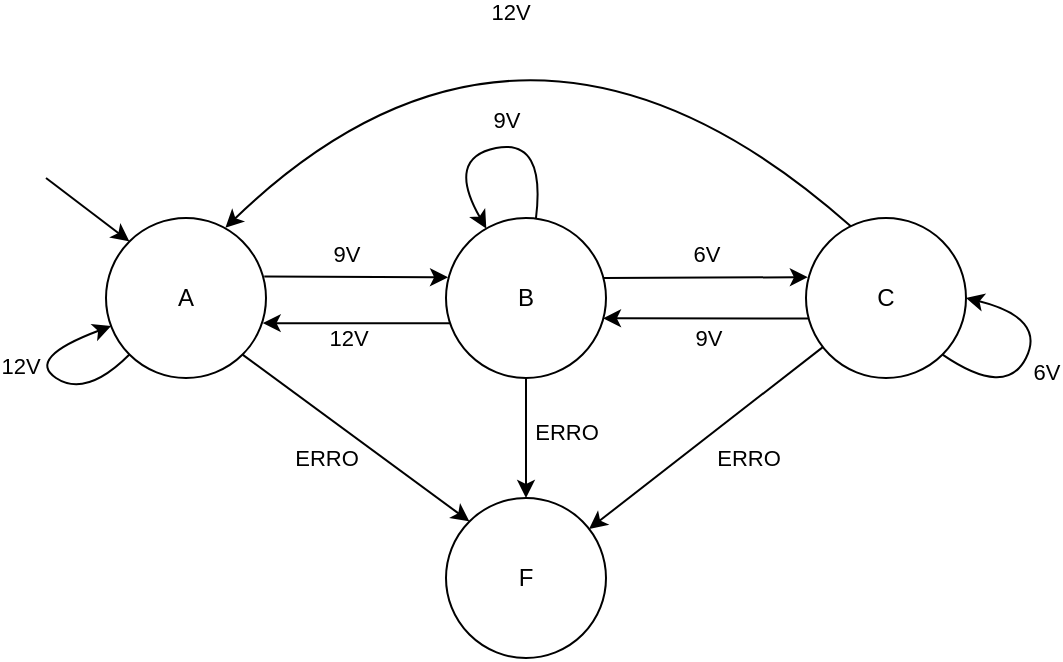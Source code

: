 <mxfile version="26.0.10">
  <diagram name="Página-1" id="3m-QTRsYHE68HCL4DWsZ">
    <mxGraphModel dx="546" dy="757" grid="1" gridSize="10" guides="1" tooltips="1" connect="1" arrows="1" fold="1" page="1" pageScale="1" pageWidth="827" pageHeight="1169" math="0" shadow="0">
      <root>
        <mxCell id="0" />
        <mxCell id="1" parent="0" />
        <mxCell id="K9HgkhQQMpnSzLmHmkva-1" value="A" style="ellipse;whiteSpace=wrap;html=1;aspect=fixed;labelBackgroundColor=none;" vertex="1" parent="1">
          <mxGeometry x="170" y="330" width="80" height="80" as="geometry" />
        </mxCell>
        <mxCell id="K9HgkhQQMpnSzLmHmkva-2" value="F" style="ellipse;whiteSpace=wrap;html=1;aspect=fixed;labelBackgroundColor=none;" vertex="1" parent="1">
          <mxGeometry x="340" y="470" width="80" height="80" as="geometry" />
        </mxCell>
        <mxCell id="K9HgkhQQMpnSzLmHmkva-3" value="C" style="ellipse;whiteSpace=wrap;html=1;aspect=fixed;labelBackgroundColor=none;" vertex="1" parent="1">
          <mxGeometry x="520" y="330" width="80" height="80" as="geometry" />
        </mxCell>
        <mxCell id="K9HgkhQQMpnSzLmHmkva-4" value="B" style="ellipse;whiteSpace=wrap;html=1;aspect=fixed;labelBackgroundColor=none;" vertex="1" parent="1">
          <mxGeometry x="340" y="330" width="80" height="80" as="geometry" />
        </mxCell>
        <mxCell id="K9HgkhQQMpnSzLmHmkva-6" value="" style="endArrow=classic;html=1;rounded=0;exitX=0.989;exitY=0.365;exitDx=0;exitDy=0;entryX=0.013;entryY=0.371;entryDx=0;entryDy=0;exitPerimeter=0;entryPerimeter=0;labelBackgroundColor=none;fontColor=default;" edge="1" parent="1" source="K9HgkhQQMpnSzLmHmkva-1" target="K9HgkhQQMpnSzLmHmkva-4">
          <mxGeometry width="50" height="50" relative="1" as="geometry">
            <mxPoint x="380" y="590" as="sourcePoint" />
            <mxPoint x="430" y="540" as="targetPoint" />
          </mxGeometry>
        </mxCell>
        <mxCell id="K9HgkhQQMpnSzLmHmkva-13" value="9V" style="edgeLabel;html=1;align=center;verticalAlign=middle;resizable=0;points=[];labelBackgroundColor=none;" vertex="1" connectable="0" parent="K9HgkhQQMpnSzLmHmkva-6">
          <mxGeometry x="0.051" y="-2" relative="1" as="geometry">
            <mxPoint x="-8" y="-14" as="offset" />
          </mxGeometry>
        </mxCell>
        <mxCell id="K9HgkhQQMpnSzLmHmkva-7" value="" style="endArrow=classic;html=1;rounded=0;exitX=0.985;exitY=0.375;exitDx=0;exitDy=0;entryX=0.012;entryY=0.37;entryDx=0;entryDy=0;exitPerimeter=0;entryPerimeter=0;labelBackgroundColor=none;fontColor=default;" edge="1" parent="1" source="K9HgkhQQMpnSzLmHmkva-4" target="K9HgkhQQMpnSzLmHmkva-3">
          <mxGeometry width="50" height="50" relative="1" as="geometry">
            <mxPoint x="380" y="590" as="sourcePoint" />
            <mxPoint x="430" y="540" as="targetPoint" />
          </mxGeometry>
        </mxCell>
        <mxCell id="K9HgkhQQMpnSzLmHmkva-14" value="6V" style="edgeLabel;html=1;align=center;verticalAlign=middle;resizable=0;points=[];labelBackgroundColor=none;" vertex="1" connectable="0" parent="K9HgkhQQMpnSzLmHmkva-7">
          <mxGeometry x="-0.005" y="1" relative="1" as="geometry">
            <mxPoint y="-11" as="offset" />
          </mxGeometry>
        </mxCell>
        <mxCell id="K9HgkhQQMpnSzLmHmkva-8" value="" style="endArrow=classic;html=1;rounded=0;exitX=0.025;exitY=0.658;exitDx=0;exitDy=0;entryX=0.979;entryY=0.657;entryDx=0;entryDy=0;exitPerimeter=0;entryPerimeter=0;labelBackgroundColor=none;fontColor=default;" edge="1" parent="1" source="K9HgkhQQMpnSzLmHmkva-4" target="K9HgkhQQMpnSzLmHmkva-1">
          <mxGeometry width="50" height="50" relative="1" as="geometry">
            <mxPoint x="330" y="460" as="sourcePoint" />
            <mxPoint x="400" y="460" as="targetPoint" />
          </mxGeometry>
        </mxCell>
        <mxCell id="K9HgkhQQMpnSzLmHmkva-12" value="12V" style="edgeLabel;html=1;align=center;verticalAlign=middle;resizable=0;points=[];labelBackgroundColor=none;" vertex="1" connectable="0" parent="K9HgkhQQMpnSzLmHmkva-8">
          <mxGeometry x="0.168" y="-1" relative="1" as="geometry">
            <mxPoint x="3" y="8" as="offset" />
          </mxGeometry>
        </mxCell>
        <mxCell id="K9HgkhQQMpnSzLmHmkva-11" value="" style="endArrow=classic;html=1;rounded=0;entryX=0.981;entryY=0.627;entryDx=0;entryDy=0;entryPerimeter=0;exitX=0.017;exitY=0.628;exitDx=0;exitDy=0;exitPerimeter=0;labelBackgroundColor=none;fontColor=default;" edge="1" parent="1" source="K9HgkhQQMpnSzLmHmkva-3" target="K9HgkhQQMpnSzLmHmkva-4">
          <mxGeometry width="50" height="50" relative="1" as="geometry">
            <mxPoint x="520" y="380" as="sourcePoint" />
            <mxPoint x="560" y="480" as="targetPoint" />
          </mxGeometry>
        </mxCell>
        <mxCell id="K9HgkhQQMpnSzLmHmkva-15" value="9V" style="edgeLabel;html=1;align=center;verticalAlign=middle;resizable=0;points=[];labelBackgroundColor=none;" vertex="1" connectable="0" parent="K9HgkhQQMpnSzLmHmkva-11">
          <mxGeometry x="-0.013" y="-1" relative="1" as="geometry">
            <mxPoint y="11" as="offset" />
          </mxGeometry>
        </mxCell>
        <mxCell id="K9HgkhQQMpnSzLmHmkva-16" value="" style="curved=1;endArrow=classic;html=1;rounded=0;exitX=0.28;exitY=0.052;exitDx=0;exitDy=0;entryX=0.746;entryY=0.061;entryDx=0;entryDy=0;entryPerimeter=0;exitPerimeter=0;labelBackgroundColor=none;fontColor=default;" edge="1" parent="1" source="K9HgkhQQMpnSzLmHmkva-3" target="K9HgkhQQMpnSzLmHmkva-1">
          <mxGeometry width="50" height="50" relative="1" as="geometry">
            <mxPoint x="310" y="250" as="sourcePoint" />
            <mxPoint x="360" y="200" as="targetPoint" />
            <Array as="points">
              <mxPoint x="380" y="190" />
            </Array>
          </mxGeometry>
        </mxCell>
        <mxCell id="K9HgkhQQMpnSzLmHmkva-17" value="12V" style="edgeLabel;html=1;align=center;verticalAlign=middle;resizable=0;points=[];labelBackgroundColor=none;" vertex="1" connectable="0" parent="K9HgkhQQMpnSzLmHmkva-16">
          <mxGeometry x="-0.226" y="18" relative="1" as="geometry">
            <mxPoint x="-35" y="-11" as="offset" />
          </mxGeometry>
        </mxCell>
        <mxCell id="K9HgkhQQMpnSzLmHmkva-18" value="" style="endArrow=classic;html=1;rounded=0;exitX=1;exitY=1;exitDx=0;exitDy=0;entryX=0;entryY=0;entryDx=0;entryDy=0;labelBackgroundColor=none;fontColor=default;" edge="1" parent="1" source="K9HgkhQQMpnSzLmHmkva-1" target="K9HgkhQQMpnSzLmHmkva-2">
          <mxGeometry width="50" height="50" relative="1" as="geometry">
            <mxPoint x="360" y="420" as="sourcePoint" />
            <mxPoint x="410" y="370" as="targetPoint" />
          </mxGeometry>
        </mxCell>
        <mxCell id="K9HgkhQQMpnSzLmHmkva-21" value="ERRO" style="edgeLabel;html=1;align=center;verticalAlign=middle;resizable=0;points=[];labelBackgroundColor=none;" vertex="1" connectable="0" parent="K9HgkhQQMpnSzLmHmkva-18">
          <mxGeometry x="0.158" y="-2" relative="1" as="geometry">
            <mxPoint x="-23" y="2" as="offset" />
          </mxGeometry>
        </mxCell>
        <mxCell id="K9HgkhQQMpnSzLmHmkva-19" value="" style="endArrow=classic;html=1;rounded=0;exitX=0.5;exitY=1;exitDx=0;exitDy=0;entryX=0.5;entryY=0;entryDx=0;entryDy=0;labelBackgroundColor=none;fontColor=default;" edge="1" parent="1" source="K9HgkhQQMpnSzLmHmkva-4" target="K9HgkhQQMpnSzLmHmkva-2">
          <mxGeometry width="50" height="50" relative="1" as="geometry">
            <mxPoint x="360" y="420" as="sourcePoint" />
            <mxPoint x="410" y="370" as="targetPoint" />
          </mxGeometry>
        </mxCell>
        <mxCell id="K9HgkhQQMpnSzLmHmkva-22" value="ERRO" style="edgeLabel;html=1;align=center;verticalAlign=middle;resizable=0;points=[];labelBackgroundColor=none;" vertex="1" connectable="0" parent="K9HgkhQQMpnSzLmHmkva-19">
          <mxGeometry x="-0.106" y="1" relative="1" as="geometry">
            <mxPoint x="19" as="offset" />
          </mxGeometry>
        </mxCell>
        <mxCell id="K9HgkhQQMpnSzLmHmkva-20" value="" style="endArrow=classic;html=1;rounded=0;labelBackgroundColor=none;fontColor=default;" edge="1" parent="1" source="K9HgkhQQMpnSzLmHmkva-3" target="K9HgkhQQMpnSzLmHmkva-2">
          <mxGeometry width="50" height="50" relative="1" as="geometry">
            <mxPoint x="360" y="420" as="sourcePoint" />
            <mxPoint x="410" y="370" as="targetPoint" />
          </mxGeometry>
        </mxCell>
        <mxCell id="K9HgkhQQMpnSzLmHmkva-23" value="ERRO" style="edgeLabel;html=1;align=center;verticalAlign=middle;resizable=0;points=[];labelBackgroundColor=none;" vertex="1" connectable="0" parent="K9HgkhQQMpnSzLmHmkva-20">
          <mxGeometry x="0.082" relative="1" as="geometry">
            <mxPoint x="25" y="6" as="offset" />
          </mxGeometry>
        </mxCell>
        <mxCell id="K9HgkhQQMpnSzLmHmkva-25" value="" style="endArrow=classic;html=1;rounded=0;entryX=0;entryY=0;entryDx=0;entryDy=0;labelBackgroundColor=none;fontColor=default;" edge="1" parent="1" target="K9HgkhQQMpnSzLmHmkva-1">
          <mxGeometry width="50" height="50" relative="1" as="geometry">
            <mxPoint x="140" y="310" as="sourcePoint" />
            <mxPoint x="410" y="460" as="targetPoint" />
          </mxGeometry>
        </mxCell>
        <mxCell id="K9HgkhQQMpnSzLmHmkva-27" value="" style="curved=1;endArrow=classic;html=1;rounded=0;exitX=0;exitY=1;exitDx=0;exitDy=0;" edge="1" parent="1" source="K9HgkhQQMpnSzLmHmkva-1" target="K9HgkhQQMpnSzLmHmkva-1">
          <mxGeometry width="50" height="50" relative="1" as="geometry">
            <mxPoint x="100" y="440" as="sourcePoint" />
            <mxPoint x="170" y="380" as="targetPoint" />
            <Array as="points">
              <mxPoint x="160" y="420" />
              <mxPoint x="130" y="400" />
            </Array>
          </mxGeometry>
        </mxCell>
        <mxCell id="K9HgkhQQMpnSzLmHmkva-31" value="12V" style="edgeLabel;html=1;align=center;verticalAlign=middle;resizable=0;points=[];" vertex="1" connectable="0" parent="K9HgkhQQMpnSzLmHmkva-27">
          <mxGeometry x="-0.487" y="-5" relative="1" as="geometry">
            <mxPoint x="-31" y="-12" as="offset" />
          </mxGeometry>
        </mxCell>
        <mxCell id="K9HgkhQQMpnSzLmHmkva-28" value="" style="curved=1;endArrow=classic;html=1;rounded=0;exitX=1;exitY=1;exitDx=0;exitDy=0;entryX=1;entryY=0.5;entryDx=0;entryDy=0;" edge="1" parent="1" source="K9HgkhQQMpnSzLmHmkva-3" target="K9HgkhQQMpnSzLmHmkva-3">
          <mxGeometry width="50" height="50" relative="1" as="geometry">
            <mxPoint x="578" y="420" as="sourcePoint" />
            <mxPoint x="600" y="456" as="targetPoint" />
            <Array as="points">
              <mxPoint x="620" y="420" />
              <mxPoint x="640" y="380" />
            </Array>
          </mxGeometry>
        </mxCell>
        <mxCell id="K9HgkhQQMpnSzLmHmkva-32" value="6V" style="edgeLabel;html=1;align=center;verticalAlign=middle;resizable=0;points=[];" vertex="1" connectable="0" parent="K9HgkhQQMpnSzLmHmkva-28">
          <mxGeometry x="-0.061" y="2" relative="1" as="geometry">
            <mxPoint x="13" y="6" as="offset" />
          </mxGeometry>
        </mxCell>
        <mxCell id="K9HgkhQQMpnSzLmHmkva-29" value="" style="curved=1;endArrow=classic;html=1;rounded=0;" edge="1" parent="1" source="K9HgkhQQMpnSzLmHmkva-4" target="K9HgkhQQMpnSzLmHmkva-4">
          <mxGeometry width="50" height="50" relative="1" as="geometry">
            <mxPoint x="410" y="320" as="sourcePoint" />
            <mxPoint x="300" y="290" as="targetPoint" />
            <Array as="points">
              <mxPoint x="390" y="290" />
              <mxPoint x="340" y="300" />
            </Array>
          </mxGeometry>
        </mxCell>
        <mxCell id="K9HgkhQQMpnSzLmHmkva-30" value="9V" style="edgeLabel;html=1;align=center;verticalAlign=middle;resizable=0;points=[];" vertex="1" connectable="0" parent="K9HgkhQQMpnSzLmHmkva-29">
          <mxGeometry x="-0.264" y="5" relative="1" as="geometry">
            <mxPoint x="-14" y="-16" as="offset" />
          </mxGeometry>
        </mxCell>
      </root>
    </mxGraphModel>
  </diagram>
</mxfile>
